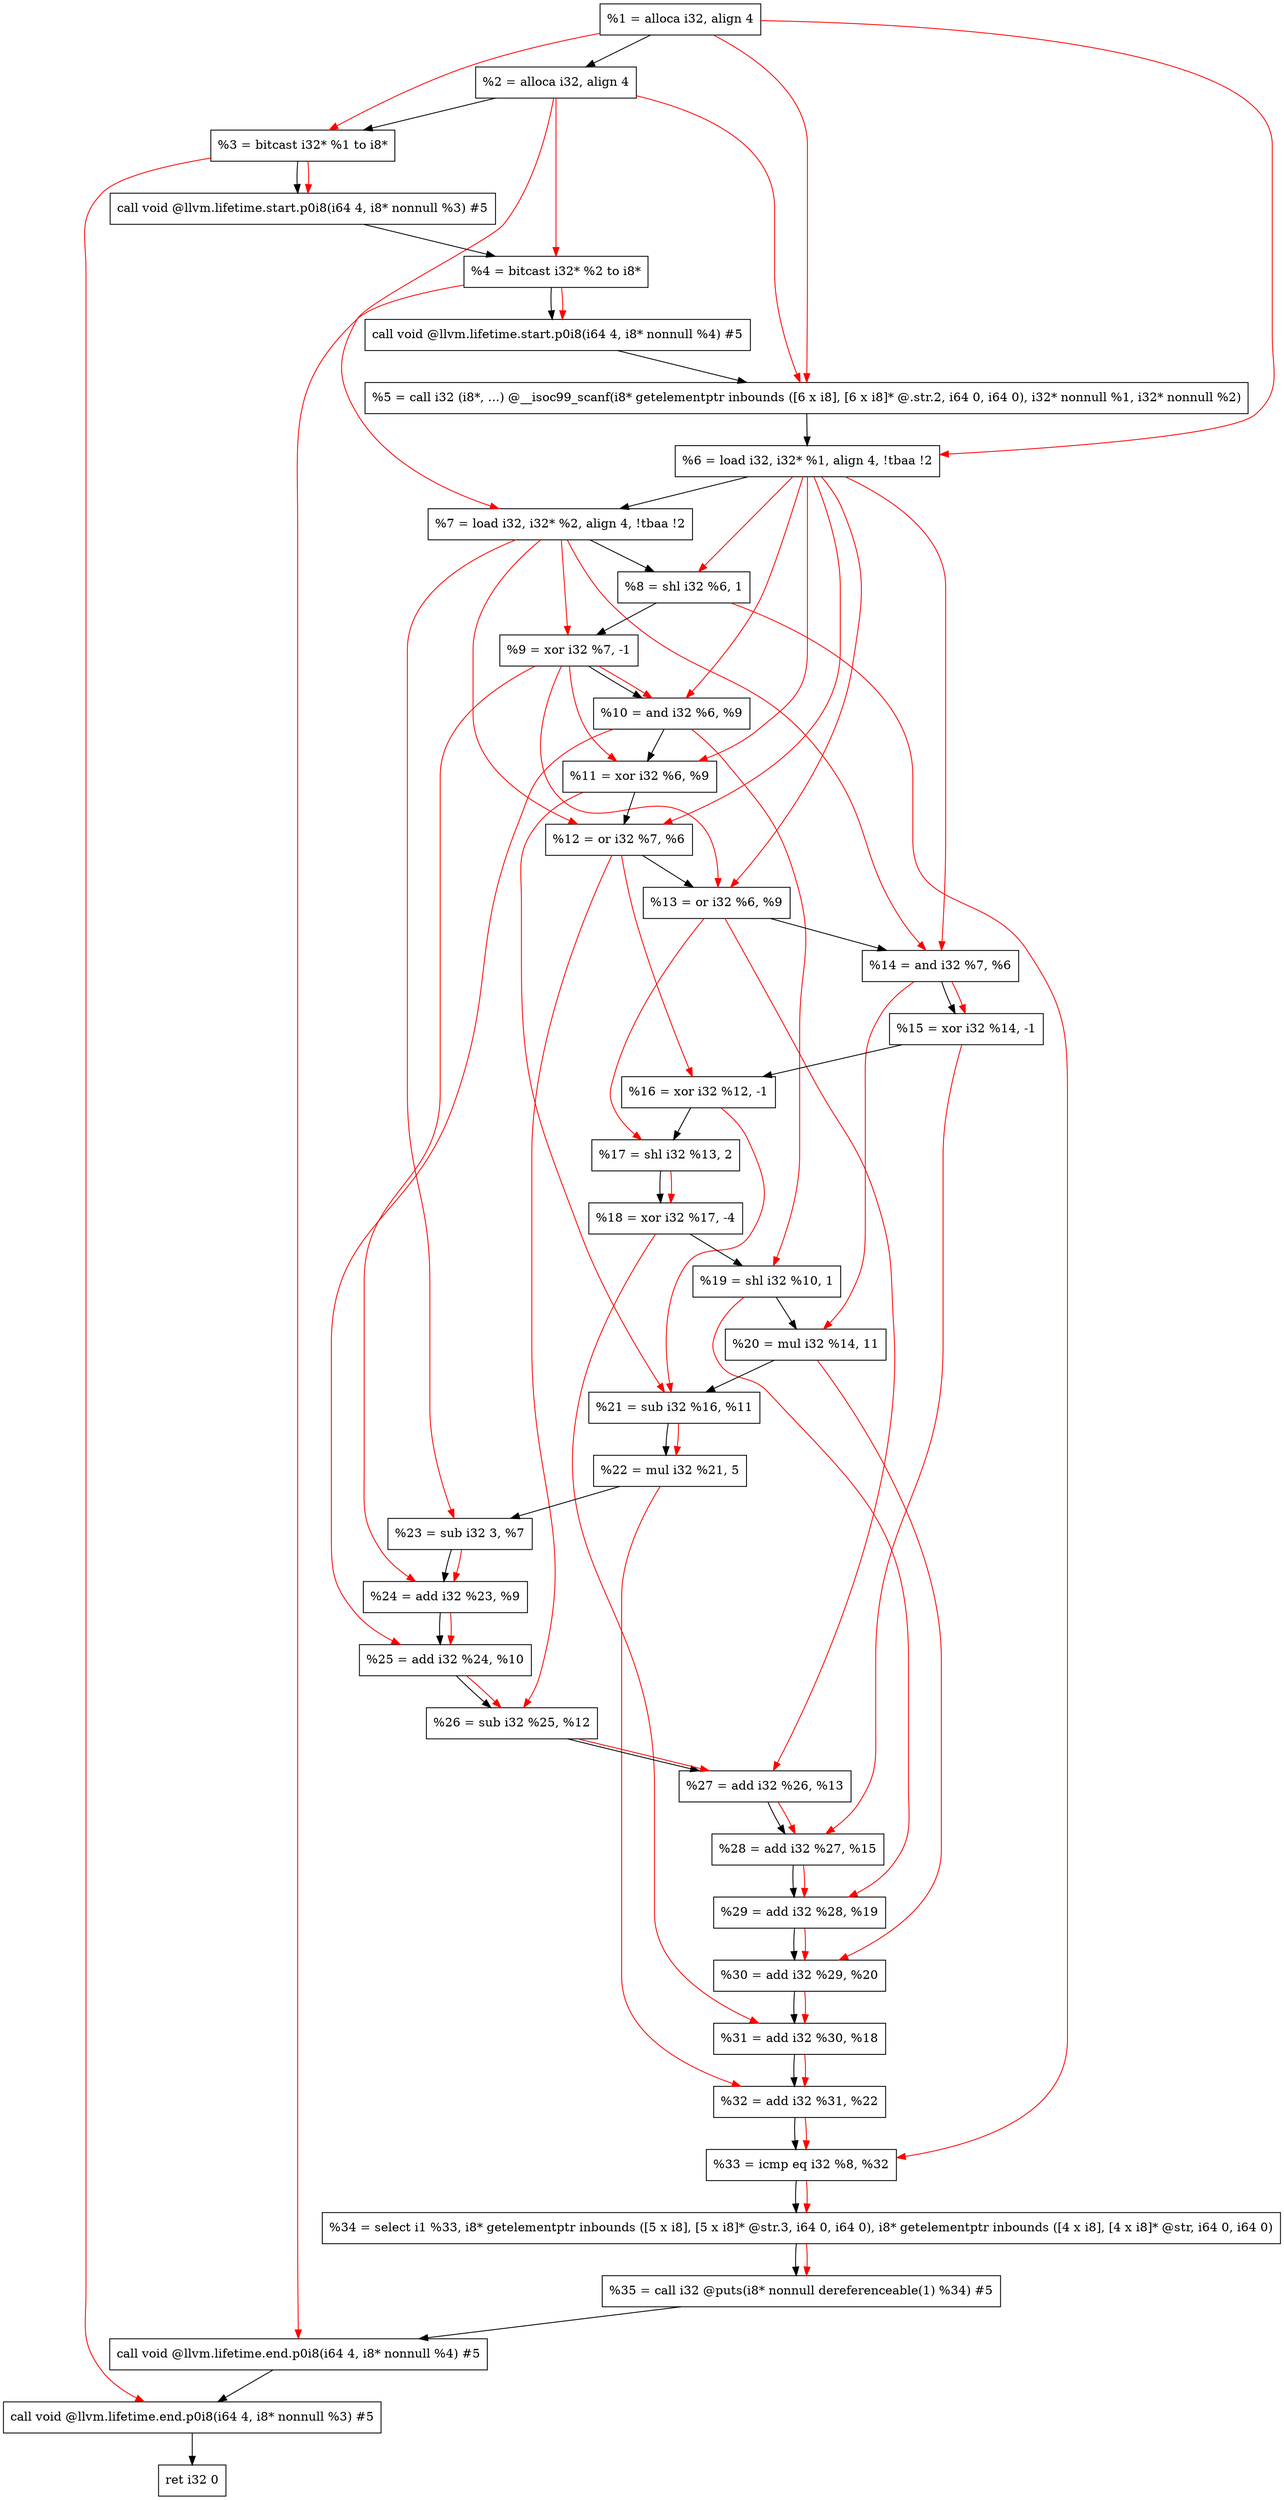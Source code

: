 digraph "DFG for'main' function" {
	Node0xbc1ec8[shape=record, label="  %1 = alloca i32, align 4"];
	Node0xbc1f48[shape=record, label="  %2 = alloca i32, align 4"];
	Node0xbc1fd8[shape=record, label="  %3 = bitcast i32* %1 to i8*"];
	Node0xbc2438[shape=record, label="  call void @llvm.lifetime.start.p0i8(i64 4, i8* nonnull %3) #5"];
	Node0xbc2518[shape=record, label="  %4 = bitcast i32* %2 to i8*"];
	Node0xbc2638[shape=record, label="  call void @llvm.lifetime.start.p0i8(i64 4, i8* nonnull %4) #5"];
	Node0xbc2870[shape=record, label="  %5 = call i32 (i8*, ...) @__isoc99_scanf(i8* getelementptr inbounds ([6 x i8], [6 x i8]* @.str.2, i64 0, i64 0), i32* nonnull %1, i32* nonnull %2)"];
	Node0xbc2928[shape=record, label="  %6 = load i32, i32* %1, align 4, !tbaa !2"];
	Node0xbc3898[shape=record, label="  %7 = load i32, i32* %2, align 4, !tbaa !2"];
	Node0xbc3f20[shape=record, label="  %8 = shl i32 %6, 1"];
	Node0xbc3f90[shape=record, label="  %9 = xor i32 %7, -1"];
	Node0xbc4000[shape=record, label="  %10 = and i32 %6, %9"];
	Node0xbc4070[shape=record, label="  %11 = xor i32 %6, %9"];
	Node0xbc40e0[shape=record, label="  %12 = or i32 %7, %6"];
	Node0xbc4150[shape=record, label="  %13 = or i32 %6, %9"];
	Node0xbc41c0[shape=record, label="  %14 = and i32 %7, %6"];
	Node0xbc4230[shape=record, label="  %15 = xor i32 %14, -1"];
	Node0xbc42a0[shape=record, label="  %16 = xor i32 %12, -1"];
	Node0xbc4310[shape=record, label="  %17 = shl i32 %13, 2"];
	Node0xbc4380[shape=record, label="  %18 = xor i32 %17, -4"];
	Node0xbc43f0[shape=record, label="  %19 = shl i32 %10, 1"];
	Node0xbc4460[shape=record, label="  %20 = mul i32 %14, 11"];
	Node0xbc44d0[shape=record, label="  %21 = sub i32 %16, %11"];
	Node0xbc4540[shape=record, label="  %22 = mul i32 %21, 5"];
	Node0xbc45b0[shape=record, label="  %23 = sub i32 3, %7"];
	Node0xbc4620[shape=record, label="  %24 = add i32 %23, %9"];
	Node0xbc4690[shape=record, label="  %25 = add i32 %24, %10"];
	Node0xbc4700[shape=record, label="  %26 = sub i32 %25, %12"];
	Node0xbc4770[shape=record, label="  %27 = add i32 %26, %13"];
	Node0xbc47e0[shape=record, label="  %28 = add i32 %27, %15"];
	Node0xbc4850[shape=record, label="  %29 = add i32 %28, %19"];
	Node0xbc48c0[shape=record, label="  %30 = add i32 %29, %20"];
	Node0xbc4930[shape=record, label="  %31 = add i32 %30, %18"];
	Node0xbc49a0[shape=record, label="  %32 = add i32 %31, %22"];
	Node0xbc4c20[shape=record, label="  %33 = icmp eq i32 %8, %32"];
	Node0xb629d8[shape=record, label="  %34 = select i1 %33, i8* getelementptr inbounds ([5 x i8], [5 x i8]* @str.3, i64 0, i64 0), i8* getelementptr inbounds ([4 x i8], [4 x i8]* @str, i64 0, i64 0)"];
	Node0xbc4cb0[shape=record, label="  %35 = call i32 @puts(i8* nonnull dereferenceable(1) %34) #5"];
	Node0xbc4f08[shape=record, label="  call void @llvm.lifetime.end.p0i8(i64 4, i8* nonnull %4) #5"];
	Node0xbc5068[shape=record, label="  call void @llvm.lifetime.end.p0i8(i64 4, i8* nonnull %3) #5"];
	Node0xbc5128[shape=record, label="  ret i32 0"];
	Node0xbc1ec8 -> Node0xbc1f48;
	Node0xbc1f48 -> Node0xbc1fd8;
	Node0xbc1fd8 -> Node0xbc2438;
	Node0xbc2438 -> Node0xbc2518;
	Node0xbc2518 -> Node0xbc2638;
	Node0xbc2638 -> Node0xbc2870;
	Node0xbc2870 -> Node0xbc2928;
	Node0xbc2928 -> Node0xbc3898;
	Node0xbc3898 -> Node0xbc3f20;
	Node0xbc3f20 -> Node0xbc3f90;
	Node0xbc3f90 -> Node0xbc4000;
	Node0xbc4000 -> Node0xbc4070;
	Node0xbc4070 -> Node0xbc40e0;
	Node0xbc40e0 -> Node0xbc4150;
	Node0xbc4150 -> Node0xbc41c0;
	Node0xbc41c0 -> Node0xbc4230;
	Node0xbc4230 -> Node0xbc42a0;
	Node0xbc42a0 -> Node0xbc4310;
	Node0xbc4310 -> Node0xbc4380;
	Node0xbc4380 -> Node0xbc43f0;
	Node0xbc43f0 -> Node0xbc4460;
	Node0xbc4460 -> Node0xbc44d0;
	Node0xbc44d0 -> Node0xbc4540;
	Node0xbc4540 -> Node0xbc45b0;
	Node0xbc45b0 -> Node0xbc4620;
	Node0xbc4620 -> Node0xbc4690;
	Node0xbc4690 -> Node0xbc4700;
	Node0xbc4700 -> Node0xbc4770;
	Node0xbc4770 -> Node0xbc47e0;
	Node0xbc47e0 -> Node0xbc4850;
	Node0xbc4850 -> Node0xbc48c0;
	Node0xbc48c0 -> Node0xbc4930;
	Node0xbc4930 -> Node0xbc49a0;
	Node0xbc49a0 -> Node0xbc4c20;
	Node0xbc4c20 -> Node0xb629d8;
	Node0xb629d8 -> Node0xbc4cb0;
	Node0xbc4cb0 -> Node0xbc4f08;
	Node0xbc4f08 -> Node0xbc5068;
	Node0xbc5068 -> Node0xbc5128;
edge [color=red]
	Node0xbc1ec8 -> Node0xbc1fd8;
	Node0xbc1fd8 -> Node0xbc2438;
	Node0xbc1f48 -> Node0xbc2518;
	Node0xbc2518 -> Node0xbc2638;
	Node0xbc1ec8 -> Node0xbc2870;
	Node0xbc1f48 -> Node0xbc2870;
	Node0xbc1ec8 -> Node0xbc2928;
	Node0xbc1f48 -> Node0xbc3898;
	Node0xbc2928 -> Node0xbc3f20;
	Node0xbc3898 -> Node0xbc3f90;
	Node0xbc2928 -> Node0xbc4000;
	Node0xbc3f90 -> Node0xbc4000;
	Node0xbc2928 -> Node0xbc4070;
	Node0xbc3f90 -> Node0xbc4070;
	Node0xbc3898 -> Node0xbc40e0;
	Node0xbc2928 -> Node0xbc40e0;
	Node0xbc2928 -> Node0xbc4150;
	Node0xbc3f90 -> Node0xbc4150;
	Node0xbc3898 -> Node0xbc41c0;
	Node0xbc2928 -> Node0xbc41c0;
	Node0xbc41c0 -> Node0xbc4230;
	Node0xbc40e0 -> Node0xbc42a0;
	Node0xbc4150 -> Node0xbc4310;
	Node0xbc4310 -> Node0xbc4380;
	Node0xbc4000 -> Node0xbc43f0;
	Node0xbc41c0 -> Node0xbc4460;
	Node0xbc42a0 -> Node0xbc44d0;
	Node0xbc4070 -> Node0xbc44d0;
	Node0xbc44d0 -> Node0xbc4540;
	Node0xbc3898 -> Node0xbc45b0;
	Node0xbc45b0 -> Node0xbc4620;
	Node0xbc3f90 -> Node0xbc4620;
	Node0xbc4620 -> Node0xbc4690;
	Node0xbc4000 -> Node0xbc4690;
	Node0xbc4690 -> Node0xbc4700;
	Node0xbc40e0 -> Node0xbc4700;
	Node0xbc4700 -> Node0xbc4770;
	Node0xbc4150 -> Node0xbc4770;
	Node0xbc4770 -> Node0xbc47e0;
	Node0xbc4230 -> Node0xbc47e0;
	Node0xbc47e0 -> Node0xbc4850;
	Node0xbc43f0 -> Node0xbc4850;
	Node0xbc4850 -> Node0xbc48c0;
	Node0xbc4460 -> Node0xbc48c0;
	Node0xbc48c0 -> Node0xbc4930;
	Node0xbc4380 -> Node0xbc4930;
	Node0xbc4930 -> Node0xbc49a0;
	Node0xbc4540 -> Node0xbc49a0;
	Node0xbc3f20 -> Node0xbc4c20;
	Node0xbc49a0 -> Node0xbc4c20;
	Node0xbc4c20 -> Node0xb629d8;
	Node0xb629d8 -> Node0xbc4cb0;
	Node0xbc2518 -> Node0xbc4f08;
	Node0xbc1fd8 -> Node0xbc5068;
}
